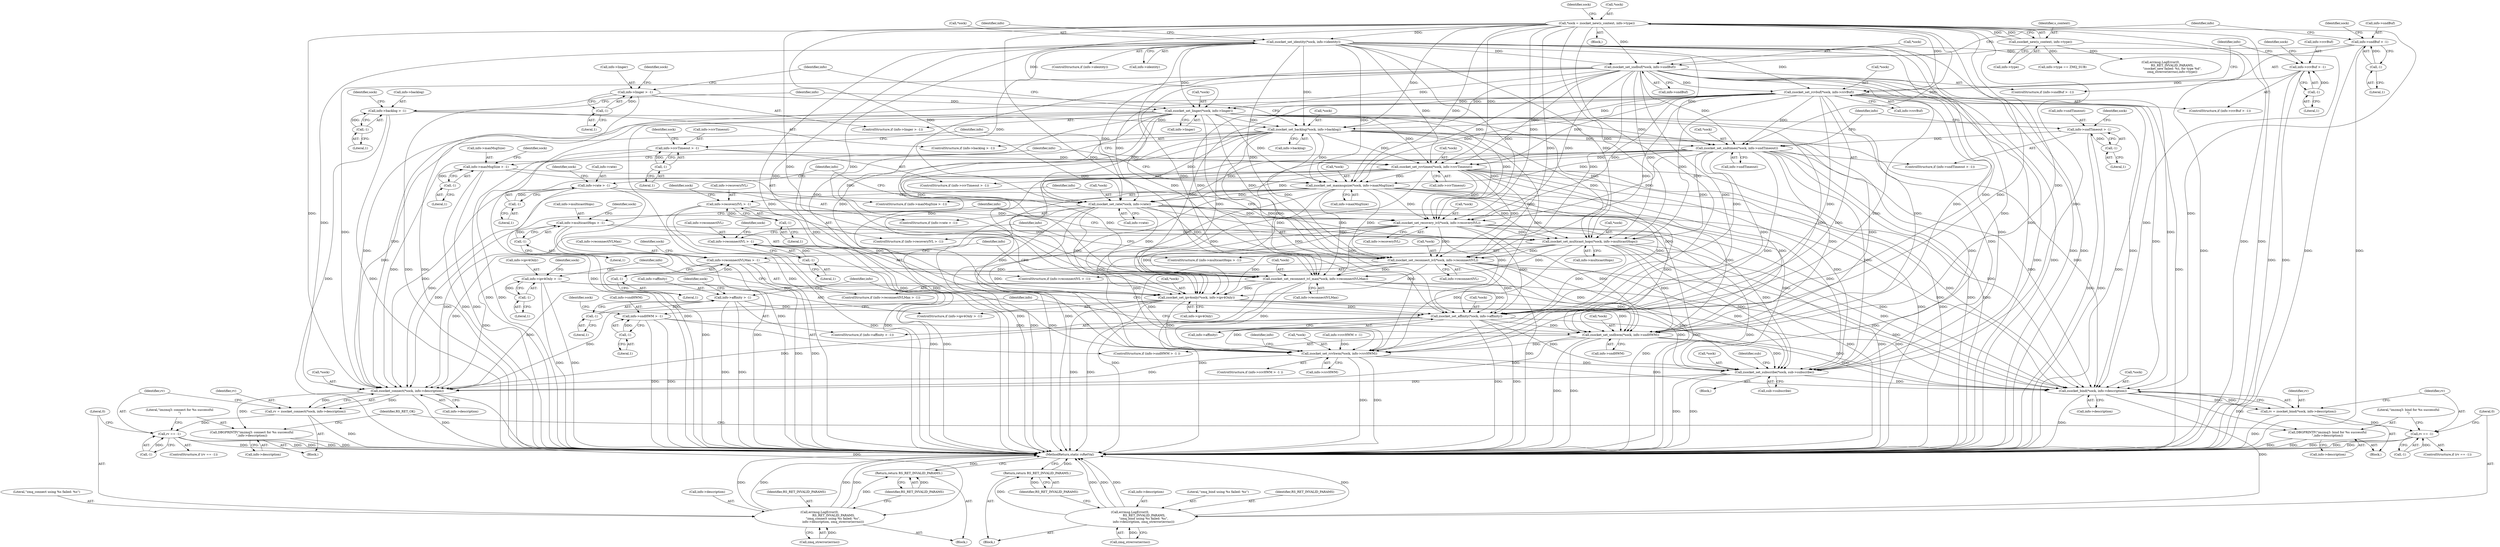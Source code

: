 digraph "0_rsyslog_062d0c671a29f7c6f7dff4a2f1f35df375bbb30b@API" {
"1000332" [label="(Call,zsocket_set_sndhwm(*sock, info->sndHWM))"];
"1000163" [label="(Call,zsocket_set_rcvbuf(*sock, info->rcvBuf))"];
"1000150" [label="(Call,zsocket_set_sndbuf(*sock, info->sndBuf))"];
"1000137" [label="(Call,zsocket_set_identity(*sock, info->identity))"];
"1000110" [label="(Call,*sock = zsocket_new(s_context, info->type))"];
"1000113" [label="(Call,zsocket_new(s_context, info->type))"];
"1000144" [label="(Call,info->sndBuf > -1)"];
"1000148" [label="(Call,-1)"];
"1000157" [label="(Call,info->rcvBuf > -1)"];
"1000161" [label="(Call,-1)"];
"1000189" [label="(Call,zsocket_set_backlog(*sock, info->backlog))"];
"1000176" [label="(Call,zsocket_set_linger(*sock, info->linger))"];
"1000170" [label="(Call,info->linger > -1)"];
"1000174" [label="(Call,-1)"];
"1000183" [label="(Call,info->backlog > -1)"];
"1000187" [label="(Call,-1)"];
"1000215" [label="(Call,zsocket_set_rcvtimeo(*sock, info->rcvTimeout))"];
"1000202" [label="(Call,zsocket_set_sndtimeo(*sock, info->sndTimeout))"];
"1000196" [label="(Call,info->sndTimeout > -1)"];
"1000200" [label="(Call,-1)"];
"1000209" [label="(Call,info->rcvTimeout > -1)"];
"1000213" [label="(Call,-1)"];
"1000254" [label="(Call,zsocket_set_recovery_ivl(*sock, info->recoveryIVL))"];
"1000228" [label="(Call,zsocket_set_maxmsgsize(*sock, info->maxMsgSize))"];
"1000222" [label="(Call,info->maxMsgSize > -1)"];
"1000226" [label="(Call,-1)"];
"1000241" [label="(Call,zsocket_set_rate(*sock, info->rate))"];
"1000235" [label="(Call,info->rate > -1)"];
"1000239" [label="(Call,-1)"];
"1000248" [label="(Call,info->recoveryIVL > -1)"];
"1000252" [label="(Call,-1)"];
"1000306" [label="(Call,zsocket_set_ipv4only(*sock, info->ipv4Only))"];
"1000280" [label="(Call,zsocket_set_reconnect_ivl(*sock, info->reconnectIVL))"];
"1000267" [label="(Call,zsocket_set_multicast_hops(*sock, info->multicastHops))"];
"1000261" [label="(Call,info->multicastHops > -1)"];
"1000265" [label="(Call,-1)"];
"1000274" [label="(Call,info->reconnectIVL > -1)"];
"1000278" [label="(Call,-1)"];
"1000293" [label="(Call,zsocket_set_reconnect_ivl_max(*sock, info->reconnectIVLMax))"];
"1000287" [label="(Call,info->reconnectIVLMax > -1)"];
"1000291" [label="(Call,-1)"];
"1000300" [label="(Call,info->ipv4Only > -1)"];
"1000304" [label="(Call,-1)"];
"1000319" [label="(Call,zsocket_set_affinity(*sock, info->affinity))"];
"1000313" [label="(Call,info->affinity > -1)"];
"1000317" [label="(Call,-1)"];
"1000326" [label="(Call,info->sndHWM > -1)"];
"1000330" [label="(Call,-1)"];
"1000345" [label="(Call,zsocket_set_rcvhwm(*sock, info->rcvHWM))"];
"1000373" [label="(Call,zsocket_set_subscribe(*sock, sub->subscribe))"];
"1000388" [label="(Call,zsocket_connect(*sock, info->description))"];
"1000386" [label="(Call,rv = zsocket_connect(*sock, info->description))"];
"1000395" [label="(Call,rv == -1)"];
"1000400" [label="(Call,errmsg.LogError(0,\n                             RS_RET_INVALID_PARAMS,\n                            \"zmq_connect using %s failed: %s\",\n                            info->description, zmq_strerror(errno)))"];
"1000409" [label="(Return,return RS_RET_INVALID_PARAMS;)"];
"1000411" [label="(Call,DBGPRINTF(\"imzmq3: connect for %s successful\n\",info->description))"];
"1000420" [label="(Call,zsocket_bind(*sock, info->description))"];
"1000418" [label="(Call,rv = zsocket_bind(*sock, info->description))"];
"1000427" [label="(Call,rv == -1)"];
"1000432" [label="(Call,errmsg.LogError(0,\n                             RS_RET_INVALID_PARAMS,\n                            \"zmq_bind using %s failed: %s\",\n                            info->description, zmq_strerror(errno)))"];
"1000441" [label="(Return,return RS_RET_INVALID_PARAMS;)"];
"1000443" [label="(Call,DBGPRINTF(\"imzmq3: bind for %s successful\n\",info->description))"];
"1000204" [label="(Identifier,sock)"];
"1000335" [label="(Call,info->sndHWM)"];
"1000161" [label="(Call,-1)"];
"1000170" [label="(Call,info->linger > -1)"];
"1000191" [label="(Identifier,sock)"];
"1000257" [label="(Call,info->recoveryIVL)"];
"1000296" [label="(Call,info->reconnectIVLMax)"];
"1000149" [label="(Literal,1)"];
"1000217" [label="(Identifier,sock)"];
"1000153" [label="(Call,info->sndBuf)"];
"1000397" [label="(Call,-1)"];
"1000444" [label="(Literal,\"imzmq3: bind for %s successful\n\")"];
"1000436" [label="(Call,info->description)"];
"1000255" [label="(Call,*sock)"];
"1000409" [label="(Return,return RS_RET_INVALID_PARAMS;)"];
"1000198" [label="(Identifier,info)"];
"1000176" [label="(Call,zsocket_set_linger(*sock, info->linger))"];
"1000146" [label="(Identifier,info)"];
"1000304" [label="(Call,-1)"];
"1000150" [label="(Call,zsocket_set_sndbuf(*sock, info->sndBuf))"];
"1000144" [label="(Call,info->sndBuf > -1)"];
"1000228" [label="(Call,zsocket_set_maxmsgsize(*sock, info->maxMsgSize))"];
"1000419" [label="(Identifier,rv)"];
"1000145" [label="(Call,info->sndBuf)"];
"1000261" [label="(Call,info->multicastHops > -1)"];
"1000265" [label="(Call,-1)"];
"1000248" [label="(Call,info->recoveryIVL > -1)"];
"1000373" [label="(Call,zsocket_set_subscribe(*sock, sub->subscribe))"];
"1000190" [label="(Call,*sock)"];
"1000387" [label="(Identifier,rv)"];
"1000151" [label="(Call,*sock)"];
"1000319" [label="(Call,zsocket_set_affinity(*sock, info->affinity))"];
"1000428" [label="(Identifier,rv)"];
"1000263" [label="(Identifier,info)"];
"1000299" [label="(ControlStructure,if (info->ipv4Only > -1))"];
"1000420" [label="(Call,zsocket_bind(*sock, info->description))"];
"1000256" [label="(Identifier,sock)"];
"1000445" [label="(Call,info->description)"];
"1000237" [label="(Identifier,info)"];
"1000278" [label="(Call,-1)"];
"1000385" [label="(Block,)"];
"1000266" [label="(Literal,1)"];
"1000313" [label="(Call,info->affinity > -1)"];
"1000429" [label="(Call,-1)"];
"1000133" [label="(ControlStructure,if (info->identity))"];
"1000213" [label="(Call,-1)"];
"1000137" [label="(Call,zsocket_set_identity(*sock, info->identity))"];
"1000388" [label="(Call,zsocket_connect(*sock, info->description))"];
"1000227" [label="(Literal,1)"];
"1000426" [label="(ControlStructure,if (rv == -1))"];
"1000165" [label="(Identifier,sock)"];
"1000159" [label="(Identifier,info)"];
"1000239" [label="(Call,-1)"];
"1000183" [label="(Call,info->backlog > -1)"];
"1000244" [label="(Call,info->rate)"];
"1000270" [label="(Call,info->multicastHops)"];
"1000400" [label="(Call,errmsg.LogError(0,\n                             RS_RET_INVALID_PARAMS,\n                            \"zmq_connect using %s failed: %s\",\n                            info->description, zmq_strerror(errno)))"];
"1000202" [label="(Call,zsocket_set_sndtimeo(*sock, info->sndTimeout))"];
"1000417" [label="(Block,)"];
"1000315" [label="(Identifier,info)"];
"1000291" [label="(Call,-1)"];
"1000328" [label="(Identifier,info)"];
"1000354" [label="(Identifier,info)"];
"1000216" [label="(Call,*sock)"];
"1000443" [label="(Call,DBGPRINTF(\"imzmq3: bind for %s successful\n\",info->description))"];
"1000431" [label="(Block,)"];
"1000289" [label="(Identifier,info)"];
"1000376" [label="(Call,sub->subscribe)"];
"1000156" [label="(ControlStructure,if (info->rcvBuf > -1))"];
"1000177" [label="(Call,*sock)"];
"1000314" [label="(Call,info->affinity)"];
"1000306" [label="(Call,zsocket_set_ipv4only(*sock, info->ipv4Only))"];
"1000427" [label="(Call,rv == -1)"];
"1000293" [label="(Call,zsocket_set_reconnect_ivl_max(*sock, info->reconnectIVLMax))"];
"1000224" [label="(Identifier,info)"];
"1000334" [label="(Identifier,sock)"];
"1000267" [label="(Call,zsocket_set_multicast_hops(*sock, info->multicastHops))"];
"1000435" [label="(Literal,\"zmq_bind using %s failed: %s\")"];
"1000346" [label="(Call,*sock)"];
"1000404" [label="(Call,info->description)"];
"1000407" [label="(Call,zmq_strerror(errno))"];
"1000402" [label="(Identifier,RS_RET_INVALID_PARAMS)"];
"1000441" [label="(Return,return RS_RET_INVALID_PARAMS;)"];
"1000395" [label="(Call,rv == -1)"];
"1000421" [label="(Call,*sock)"];
"1000188" [label="(Literal,1)"];
"1000345" [label="(Call,zsocket_set_rcvhwm(*sock, info->rcvHWM))"];
"1000333" [label="(Call,*sock)"];
"1000295" [label="(Identifier,sock)"];
"1000423" [label="(Call,info->description)"];
"1000192" [label="(Call,info->backlog)"];
"1000396" [label="(Identifier,rv)"];
"1000226" [label="(Call,-1)"];
"1000185" [label="(Identifier,info)"];
"1000325" [label="(ControlStructure,if (info->sndHWM > -1 ))"];
"1000120" [label="(Identifier,sock)"];
"1000242" [label="(Call,*sock)"];
"1000403" [label="(Literal,\"zmq_connect using %s failed: %s\")"];
"1000320" [label="(Call,*sock)"];
"1000332" [label="(Call,zsocket_set_sndhwm(*sock, info->sndHWM))"];
"1000283" [label="(Call,info->reconnectIVL)"];
"1000352" [label="(Call,info->type == ZMQ_SUB)"];
"1000338" [label="(ControlStructure,if (info->rcvHWM > -1 ))"];
"1000208" [label="(ControlStructure,if (info->rcvTimeout > -1))"];
"1000331" [label="(Literal,1)"];
"1000171" [label="(Call,info->linger)"];
"1000215" [label="(Call,zsocket_set_rcvtimeo(*sock, info->rcvTimeout))"];
"1000230" [label="(Identifier,sock)"];
"1000243" [label="(Identifier,sock)"];
"1000305" [label="(Literal,1)"];
"1000175" [label="(Literal,1)"];
"1000166" [label="(Call,info->rcvBuf)"];
"1000247" [label="(ControlStructure,if (info->recoveryIVL > -1))"];
"1000249" [label="(Call,info->recoveryIVL)"];
"1000327" [label="(Call,info->sndHWM)"];
"1000174" [label="(Call,-1)"];
"1000196" [label="(Call,info->sndTimeout > -1)"];
"1000439" [label="(Call,zmq_strerror(errno))"];
"1000442" [label="(Identifier,RS_RET_INVALID_PARAMS)"];
"1000302" [label="(Identifier,info)"];
"1000195" [label="(ControlStructure,if (info->sndTimeout > -1))"];
"1000253" [label="(Literal,1)"];
"1000234" [label="(ControlStructure,if (info->rate > -1))"];
"1000182" [label="(ControlStructure,if (info->backlog > -1))"];
"1000223" [label="(Call,info->maxMsgSize)"];
"1000218" [label="(Call,info->rcvTimeout)"];
"1000412" [label="(Literal,\"imzmq3: connect for %s successful\n\")"];
"1000122" [label="(Call,errmsg.LogError(0,\n                        RS_RET_INVALID_PARAMS,\n                        \"zsocket_new failed: %s, for type %d\",\n                        zmq_strerror(errno),info->type))"];
"1000339" [label="(Call,info->rcvHWM > -1)"];
"1000279" [label="(Literal,1)"];
"1000179" [label="(Call,info->linger)"];
"1000250" [label="(Identifier,info)"];
"1000433" [label="(Literal,0)"];
"1000434" [label="(Identifier,RS_RET_INVALID_PARAMS)"];
"1000189" [label="(Call,zsocket_set_backlog(*sock, info->backlog))"];
"1000214" [label="(Literal,1)"];
"1000280" [label="(Call,zsocket_set_reconnect_ivl(*sock, info->reconnectIVL))"];
"1000399" [label="(Block,)"];
"1000312" [label="(ControlStructure,if (info->affinity > -1))"];
"1000241" [label="(Call,zsocket_set_rate(*sock, info->rate))"];
"1000205" [label="(Call,info->sndTimeout)"];
"1000410" [label="(Identifier,RS_RET_INVALID_PARAMS)"];
"1000221" [label="(ControlStructure,if (info->maxMsgSize > -1))"];
"1000240" [label="(Literal,1)"];
"1000330" [label="(Call,-1)"];
"1000281" [label="(Call,*sock)"];
"1000401" [label="(Literal,0)"];
"1000110" [label="(Call,*sock = zsocket_new(s_context, info->type))"];
"1000187" [label="(Call,-1)"];
"1000260" [label="(ControlStructure,if (info->multicastHops > -1))"];
"1000148" [label="(Call,-1)"];
"1000162" [label="(Literal,1)"];
"1000184" [label="(Call,info->backlog)"];
"1000113" [label="(Call,zsocket_new(s_context, info->type))"];
"1000211" [label="(Identifier,info)"];
"1000231" [label="(Call,info->maxMsgSize)"];
"1000309" [label="(Call,info->ipv4Only)"];
"1000288" [label="(Call,info->reconnectIVLMax)"];
"1000169" [label="(ControlStructure,if (info->linger > -1))"];
"1000318" [label="(Literal,1)"];
"1000374" [label="(Call,*sock)"];
"1000368" [label="(Identifier,sub)"];
"1000341" [label="(Identifier,info)"];
"1000307" [label="(Call,*sock)"];
"1000301" [label="(Call,info->ipv4Only)"];
"1000450" [label="(MethodReturn,static rsRetVal)"];
"1000115" [label="(Call,info->type)"];
"1000143" [label="(ControlStructure,if (info->sndBuf > -1))"];
"1000321" [label="(Identifier,sock)"];
"1000282" [label="(Identifier,sock)"];
"1000391" [label="(Call,info->description)"];
"1000294" [label="(Call,*sock)"];
"1000449" [label="(Identifier,RS_RET_OK)"];
"1000268" [label="(Call,*sock)"];
"1000322" [label="(Call,info->affinity)"];
"1000418" [label="(Call,rv = zsocket_bind(*sock, info->description))"];
"1000235" [label="(Call,info->rate > -1)"];
"1000274" [label="(Call,info->reconnectIVL > -1)"];
"1000107" [label="(Block,)"];
"1000197" [label="(Call,info->sndTimeout)"];
"1000164" [label="(Call,*sock)"];
"1000138" [label="(Call,*sock)"];
"1000348" [label="(Call,info->rcvHWM)"];
"1000210" [label="(Call,info->rcvTimeout)"];
"1000275" [label="(Call,info->reconnectIVL)"];
"1000229" [label="(Call,*sock)"];
"1000273" [label="(ControlStructure,if (info->reconnectIVL > -1))"];
"1000254" [label="(Call,zsocket_set_recovery_ivl(*sock, info->recoveryIVL))"];
"1000203" [label="(Call,*sock)"];
"1000262" [label="(Call,info->multicastHops)"];
"1000286" [label="(ControlStructure,if (info->reconnectIVLMax > -1))"];
"1000163" [label="(Call,zsocket_set_rcvbuf(*sock, info->rcvBuf))"];
"1000201" [label="(Literal,1)"];
"1000413" [label="(Call,info->description)"];
"1000394" [label="(ControlStructure,if (rv == -1))"];
"1000236" [label="(Call,info->rate)"];
"1000157" [label="(Call,info->rcvBuf > -1)"];
"1000372" [label="(Block,)"];
"1000300" [label="(Call,info->ipv4Only > -1)"];
"1000269" [label="(Identifier,sock)"];
"1000114" [label="(Identifier,s_context)"];
"1000287" [label="(Call,info->reconnectIVLMax > -1)"];
"1000158" [label="(Call,info->rcvBuf)"];
"1000200" [label="(Call,-1)"];
"1000152" [label="(Identifier,sock)"];
"1000317" [label="(Call,-1)"];
"1000209" [label="(Call,info->rcvTimeout > -1)"];
"1000292" [label="(Literal,1)"];
"1000389" [label="(Call,*sock)"];
"1000308" [label="(Identifier,sock)"];
"1000178" [label="(Identifier,sock)"];
"1000252" [label="(Call,-1)"];
"1000386" [label="(Call,rv = zsocket_connect(*sock, info->description))"];
"1000411" [label="(Call,DBGPRINTF(\"imzmq3: connect for %s successful\n\",info->description))"];
"1000140" [label="(Call,info->identity)"];
"1000276" [label="(Identifier,info)"];
"1000432" [label="(Call,errmsg.LogError(0,\n                             RS_RET_INVALID_PARAMS,\n                            \"zmq_bind using %s failed: %s\",\n                            info->description, zmq_strerror(errno)))"];
"1000111" [label="(Call,*sock)"];
"1000172" [label="(Identifier,info)"];
"1000222" [label="(Call,info->maxMsgSize > -1)"];
"1000326" [label="(Call,info->sndHWM > -1)"];
"1000332" -> "1000325"  [label="AST: "];
"1000332" -> "1000335"  [label="CFG: "];
"1000333" -> "1000332"  [label="AST: "];
"1000335" -> "1000332"  [label="AST: "];
"1000341" -> "1000332"  [label="CFG: "];
"1000332" -> "1000450"  [label="DDG: "];
"1000332" -> "1000450"  [label="DDG: "];
"1000163" -> "1000332"  [label="DDG: "];
"1000189" -> "1000332"  [label="DDG: "];
"1000215" -> "1000332"  [label="DDG: "];
"1000254" -> "1000332"  [label="DDG: "];
"1000306" -> "1000332"  [label="DDG: "];
"1000202" -> "1000332"  [label="DDG: "];
"1000280" -> "1000332"  [label="DDG: "];
"1000241" -> "1000332"  [label="DDG: "];
"1000176" -> "1000332"  [label="DDG: "];
"1000137" -> "1000332"  [label="DDG: "];
"1000319" -> "1000332"  [label="DDG: "];
"1000110" -> "1000332"  [label="DDG: "];
"1000293" -> "1000332"  [label="DDG: "];
"1000150" -> "1000332"  [label="DDG: "];
"1000267" -> "1000332"  [label="DDG: "];
"1000228" -> "1000332"  [label="DDG: "];
"1000326" -> "1000332"  [label="DDG: "];
"1000332" -> "1000345"  [label="DDG: "];
"1000332" -> "1000373"  [label="DDG: "];
"1000332" -> "1000388"  [label="DDG: "];
"1000332" -> "1000420"  [label="DDG: "];
"1000163" -> "1000156"  [label="AST: "];
"1000163" -> "1000166"  [label="CFG: "];
"1000164" -> "1000163"  [label="AST: "];
"1000166" -> "1000163"  [label="AST: "];
"1000172" -> "1000163"  [label="CFG: "];
"1000163" -> "1000450"  [label="DDG: "];
"1000163" -> "1000450"  [label="DDG: "];
"1000150" -> "1000163"  [label="DDG: "];
"1000137" -> "1000163"  [label="DDG: "];
"1000110" -> "1000163"  [label="DDG: "];
"1000157" -> "1000163"  [label="DDG: "];
"1000163" -> "1000176"  [label="DDG: "];
"1000163" -> "1000189"  [label="DDG: "];
"1000163" -> "1000202"  [label="DDG: "];
"1000163" -> "1000215"  [label="DDG: "];
"1000163" -> "1000228"  [label="DDG: "];
"1000163" -> "1000241"  [label="DDG: "];
"1000163" -> "1000254"  [label="DDG: "];
"1000163" -> "1000267"  [label="DDG: "];
"1000163" -> "1000280"  [label="DDG: "];
"1000163" -> "1000293"  [label="DDG: "];
"1000163" -> "1000306"  [label="DDG: "];
"1000163" -> "1000319"  [label="DDG: "];
"1000163" -> "1000345"  [label="DDG: "];
"1000163" -> "1000373"  [label="DDG: "];
"1000163" -> "1000388"  [label="DDG: "];
"1000163" -> "1000420"  [label="DDG: "];
"1000150" -> "1000143"  [label="AST: "];
"1000150" -> "1000153"  [label="CFG: "];
"1000151" -> "1000150"  [label="AST: "];
"1000153" -> "1000150"  [label="AST: "];
"1000159" -> "1000150"  [label="CFG: "];
"1000150" -> "1000450"  [label="DDG: "];
"1000150" -> "1000450"  [label="DDG: "];
"1000137" -> "1000150"  [label="DDG: "];
"1000110" -> "1000150"  [label="DDG: "];
"1000144" -> "1000150"  [label="DDG: "];
"1000150" -> "1000176"  [label="DDG: "];
"1000150" -> "1000189"  [label="DDG: "];
"1000150" -> "1000202"  [label="DDG: "];
"1000150" -> "1000215"  [label="DDG: "];
"1000150" -> "1000228"  [label="DDG: "];
"1000150" -> "1000241"  [label="DDG: "];
"1000150" -> "1000254"  [label="DDG: "];
"1000150" -> "1000267"  [label="DDG: "];
"1000150" -> "1000280"  [label="DDG: "];
"1000150" -> "1000293"  [label="DDG: "];
"1000150" -> "1000306"  [label="DDG: "];
"1000150" -> "1000319"  [label="DDG: "];
"1000150" -> "1000345"  [label="DDG: "];
"1000150" -> "1000373"  [label="DDG: "];
"1000150" -> "1000388"  [label="DDG: "];
"1000150" -> "1000420"  [label="DDG: "];
"1000137" -> "1000133"  [label="AST: "];
"1000137" -> "1000140"  [label="CFG: "];
"1000138" -> "1000137"  [label="AST: "];
"1000140" -> "1000137"  [label="AST: "];
"1000146" -> "1000137"  [label="CFG: "];
"1000137" -> "1000450"  [label="DDG: "];
"1000137" -> "1000450"  [label="DDG: "];
"1000110" -> "1000137"  [label="DDG: "];
"1000137" -> "1000176"  [label="DDG: "];
"1000137" -> "1000189"  [label="DDG: "];
"1000137" -> "1000202"  [label="DDG: "];
"1000137" -> "1000215"  [label="DDG: "];
"1000137" -> "1000228"  [label="DDG: "];
"1000137" -> "1000241"  [label="DDG: "];
"1000137" -> "1000254"  [label="DDG: "];
"1000137" -> "1000267"  [label="DDG: "];
"1000137" -> "1000280"  [label="DDG: "];
"1000137" -> "1000293"  [label="DDG: "];
"1000137" -> "1000306"  [label="DDG: "];
"1000137" -> "1000319"  [label="DDG: "];
"1000137" -> "1000345"  [label="DDG: "];
"1000137" -> "1000373"  [label="DDG: "];
"1000137" -> "1000388"  [label="DDG: "];
"1000137" -> "1000420"  [label="DDG: "];
"1000110" -> "1000107"  [label="AST: "];
"1000110" -> "1000113"  [label="CFG: "];
"1000111" -> "1000110"  [label="AST: "];
"1000113" -> "1000110"  [label="AST: "];
"1000120" -> "1000110"  [label="CFG: "];
"1000110" -> "1000450"  [label="DDG: "];
"1000110" -> "1000450"  [label="DDG: "];
"1000113" -> "1000110"  [label="DDG: "];
"1000113" -> "1000110"  [label="DDG: "];
"1000110" -> "1000176"  [label="DDG: "];
"1000110" -> "1000189"  [label="DDG: "];
"1000110" -> "1000202"  [label="DDG: "];
"1000110" -> "1000215"  [label="DDG: "];
"1000110" -> "1000228"  [label="DDG: "];
"1000110" -> "1000241"  [label="DDG: "];
"1000110" -> "1000254"  [label="DDG: "];
"1000110" -> "1000267"  [label="DDG: "];
"1000110" -> "1000280"  [label="DDG: "];
"1000110" -> "1000293"  [label="DDG: "];
"1000110" -> "1000306"  [label="DDG: "];
"1000110" -> "1000319"  [label="DDG: "];
"1000110" -> "1000345"  [label="DDG: "];
"1000110" -> "1000373"  [label="DDG: "];
"1000110" -> "1000388"  [label="DDG: "];
"1000110" -> "1000420"  [label="DDG: "];
"1000113" -> "1000115"  [label="CFG: "];
"1000114" -> "1000113"  [label="AST: "];
"1000115" -> "1000113"  [label="AST: "];
"1000113" -> "1000450"  [label="DDG: "];
"1000113" -> "1000122"  [label="DDG: "];
"1000113" -> "1000352"  [label="DDG: "];
"1000144" -> "1000143"  [label="AST: "];
"1000144" -> "1000148"  [label="CFG: "];
"1000145" -> "1000144"  [label="AST: "];
"1000148" -> "1000144"  [label="AST: "];
"1000152" -> "1000144"  [label="CFG: "];
"1000159" -> "1000144"  [label="CFG: "];
"1000144" -> "1000450"  [label="DDG: "];
"1000144" -> "1000450"  [label="DDG: "];
"1000148" -> "1000144"  [label="DDG: "];
"1000148" -> "1000149"  [label="CFG: "];
"1000149" -> "1000148"  [label="AST: "];
"1000157" -> "1000156"  [label="AST: "];
"1000157" -> "1000161"  [label="CFG: "];
"1000158" -> "1000157"  [label="AST: "];
"1000161" -> "1000157"  [label="AST: "];
"1000165" -> "1000157"  [label="CFG: "];
"1000172" -> "1000157"  [label="CFG: "];
"1000157" -> "1000450"  [label="DDG: "];
"1000157" -> "1000450"  [label="DDG: "];
"1000161" -> "1000157"  [label="DDG: "];
"1000161" -> "1000162"  [label="CFG: "];
"1000162" -> "1000161"  [label="AST: "];
"1000189" -> "1000182"  [label="AST: "];
"1000189" -> "1000192"  [label="CFG: "];
"1000190" -> "1000189"  [label="AST: "];
"1000192" -> "1000189"  [label="AST: "];
"1000198" -> "1000189"  [label="CFG: "];
"1000189" -> "1000450"  [label="DDG: "];
"1000189" -> "1000450"  [label="DDG: "];
"1000176" -> "1000189"  [label="DDG: "];
"1000183" -> "1000189"  [label="DDG: "];
"1000189" -> "1000202"  [label="DDG: "];
"1000189" -> "1000215"  [label="DDG: "];
"1000189" -> "1000228"  [label="DDG: "];
"1000189" -> "1000241"  [label="DDG: "];
"1000189" -> "1000254"  [label="DDG: "];
"1000189" -> "1000267"  [label="DDG: "];
"1000189" -> "1000280"  [label="DDG: "];
"1000189" -> "1000293"  [label="DDG: "];
"1000189" -> "1000306"  [label="DDG: "];
"1000189" -> "1000319"  [label="DDG: "];
"1000189" -> "1000345"  [label="DDG: "];
"1000189" -> "1000373"  [label="DDG: "];
"1000189" -> "1000388"  [label="DDG: "];
"1000189" -> "1000420"  [label="DDG: "];
"1000176" -> "1000169"  [label="AST: "];
"1000176" -> "1000179"  [label="CFG: "];
"1000177" -> "1000176"  [label="AST: "];
"1000179" -> "1000176"  [label="AST: "];
"1000185" -> "1000176"  [label="CFG: "];
"1000176" -> "1000450"  [label="DDG: "];
"1000176" -> "1000450"  [label="DDG: "];
"1000170" -> "1000176"  [label="DDG: "];
"1000176" -> "1000202"  [label="DDG: "];
"1000176" -> "1000215"  [label="DDG: "];
"1000176" -> "1000228"  [label="DDG: "];
"1000176" -> "1000241"  [label="DDG: "];
"1000176" -> "1000254"  [label="DDG: "];
"1000176" -> "1000267"  [label="DDG: "];
"1000176" -> "1000280"  [label="DDG: "];
"1000176" -> "1000293"  [label="DDG: "];
"1000176" -> "1000306"  [label="DDG: "];
"1000176" -> "1000319"  [label="DDG: "];
"1000176" -> "1000345"  [label="DDG: "];
"1000176" -> "1000373"  [label="DDG: "];
"1000176" -> "1000388"  [label="DDG: "];
"1000176" -> "1000420"  [label="DDG: "];
"1000170" -> "1000169"  [label="AST: "];
"1000170" -> "1000174"  [label="CFG: "];
"1000171" -> "1000170"  [label="AST: "];
"1000174" -> "1000170"  [label="AST: "];
"1000178" -> "1000170"  [label="CFG: "];
"1000185" -> "1000170"  [label="CFG: "];
"1000170" -> "1000450"  [label="DDG: "];
"1000170" -> "1000450"  [label="DDG: "];
"1000174" -> "1000170"  [label="DDG: "];
"1000174" -> "1000175"  [label="CFG: "];
"1000175" -> "1000174"  [label="AST: "];
"1000183" -> "1000182"  [label="AST: "];
"1000183" -> "1000187"  [label="CFG: "];
"1000184" -> "1000183"  [label="AST: "];
"1000187" -> "1000183"  [label="AST: "];
"1000191" -> "1000183"  [label="CFG: "];
"1000198" -> "1000183"  [label="CFG: "];
"1000183" -> "1000450"  [label="DDG: "];
"1000183" -> "1000450"  [label="DDG: "];
"1000187" -> "1000183"  [label="DDG: "];
"1000187" -> "1000188"  [label="CFG: "];
"1000188" -> "1000187"  [label="AST: "];
"1000215" -> "1000208"  [label="AST: "];
"1000215" -> "1000218"  [label="CFG: "];
"1000216" -> "1000215"  [label="AST: "];
"1000218" -> "1000215"  [label="AST: "];
"1000224" -> "1000215"  [label="CFG: "];
"1000215" -> "1000450"  [label="DDG: "];
"1000215" -> "1000450"  [label="DDG: "];
"1000202" -> "1000215"  [label="DDG: "];
"1000209" -> "1000215"  [label="DDG: "];
"1000215" -> "1000228"  [label="DDG: "];
"1000215" -> "1000241"  [label="DDG: "];
"1000215" -> "1000254"  [label="DDG: "];
"1000215" -> "1000267"  [label="DDG: "];
"1000215" -> "1000280"  [label="DDG: "];
"1000215" -> "1000293"  [label="DDG: "];
"1000215" -> "1000306"  [label="DDG: "];
"1000215" -> "1000319"  [label="DDG: "];
"1000215" -> "1000345"  [label="DDG: "];
"1000215" -> "1000373"  [label="DDG: "];
"1000215" -> "1000388"  [label="DDG: "];
"1000215" -> "1000420"  [label="DDG: "];
"1000202" -> "1000195"  [label="AST: "];
"1000202" -> "1000205"  [label="CFG: "];
"1000203" -> "1000202"  [label="AST: "];
"1000205" -> "1000202"  [label="AST: "];
"1000211" -> "1000202"  [label="CFG: "];
"1000202" -> "1000450"  [label="DDG: "];
"1000202" -> "1000450"  [label="DDG: "];
"1000196" -> "1000202"  [label="DDG: "];
"1000202" -> "1000228"  [label="DDG: "];
"1000202" -> "1000241"  [label="DDG: "];
"1000202" -> "1000254"  [label="DDG: "];
"1000202" -> "1000267"  [label="DDG: "];
"1000202" -> "1000280"  [label="DDG: "];
"1000202" -> "1000293"  [label="DDG: "];
"1000202" -> "1000306"  [label="DDG: "];
"1000202" -> "1000319"  [label="DDG: "];
"1000202" -> "1000345"  [label="DDG: "];
"1000202" -> "1000373"  [label="DDG: "];
"1000202" -> "1000388"  [label="DDG: "];
"1000202" -> "1000420"  [label="DDG: "];
"1000196" -> "1000195"  [label="AST: "];
"1000196" -> "1000200"  [label="CFG: "];
"1000197" -> "1000196"  [label="AST: "];
"1000200" -> "1000196"  [label="AST: "];
"1000204" -> "1000196"  [label="CFG: "];
"1000211" -> "1000196"  [label="CFG: "];
"1000196" -> "1000450"  [label="DDG: "];
"1000196" -> "1000450"  [label="DDG: "];
"1000200" -> "1000196"  [label="DDG: "];
"1000200" -> "1000201"  [label="CFG: "];
"1000201" -> "1000200"  [label="AST: "];
"1000209" -> "1000208"  [label="AST: "];
"1000209" -> "1000213"  [label="CFG: "];
"1000210" -> "1000209"  [label="AST: "];
"1000213" -> "1000209"  [label="AST: "];
"1000217" -> "1000209"  [label="CFG: "];
"1000224" -> "1000209"  [label="CFG: "];
"1000209" -> "1000450"  [label="DDG: "];
"1000209" -> "1000450"  [label="DDG: "];
"1000213" -> "1000209"  [label="DDG: "];
"1000213" -> "1000214"  [label="CFG: "];
"1000214" -> "1000213"  [label="AST: "];
"1000254" -> "1000247"  [label="AST: "];
"1000254" -> "1000257"  [label="CFG: "];
"1000255" -> "1000254"  [label="AST: "];
"1000257" -> "1000254"  [label="AST: "];
"1000263" -> "1000254"  [label="CFG: "];
"1000254" -> "1000450"  [label="DDG: "];
"1000254" -> "1000450"  [label="DDG: "];
"1000228" -> "1000254"  [label="DDG: "];
"1000241" -> "1000254"  [label="DDG: "];
"1000248" -> "1000254"  [label="DDG: "];
"1000254" -> "1000267"  [label="DDG: "];
"1000254" -> "1000280"  [label="DDG: "];
"1000254" -> "1000293"  [label="DDG: "];
"1000254" -> "1000306"  [label="DDG: "];
"1000254" -> "1000319"  [label="DDG: "];
"1000254" -> "1000345"  [label="DDG: "];
"1000254" -> "1000373"  [label="DDG: "];
"1000254" -> "1000388"  [label="DDG: "];
"1000254" -> "1000420"  [label="DDG: "];
"1000228" -> "1000221"  [label="AST: "];
"1000228" -> "1000231"  [label="CFG: "];
"1000229" -> "1000228"  [label="AST: "];
"1000231" -> "1000228"  [label="AST: "];
"1000237" -> "1000228"  [label="CFG: "];
"1000228" -> "1000450"  [label="DDG: "];
"1000228" -> "1000450"  [label="DDG: "];
"1000222" -> "1000228"  [label="DDG: "];
"1000228" -> "1000241"  [label="DDG: "];
"1000228" -> "1000267"  [label="DDG: "];
"1000228" -> "1000280"  [label="DDG: "];
"1000228" -> "1000293"  [label="DDG: "];
"1000228" -> "1000306"  [label="DDG: "];
"1000228" -> "1000319"  [label="DDG: "];
"1000228" -> "1000345"  [label="DDG: "];
"1000228" -> "1000373"  [label="DDG: "];
"1000228" -> "1000388"  [label="DDG: "];
"1000228" -> "1000420"  [label="DDG: "];
"1000222" -> "1000221"  [label="AST: "];
"1000222" -> "1000226"  [label="CFG: "];
"1000223" -> "1000222"  [label="AST: "];
"1000226" -> "1000222"  [label="AST: "];
"1000230" -> "1000222"  [label="CFG: "];
"1000237" -> "1000222"  [label="CFG: "];
"1000222" -> "1000450"  [label="DDG: "];
"1000222" -> "1000450"  [label="DDG: "];
"1000226" -> "1000222"  [label="DDG: "];
"1000226" -> "1000227"  [label="CFG: "];
"1000227" -> "1000226"  [label="AST: "];
"1000241" -> "1000234"  [label="AST: "];
"1000241" -> "1000244"  [label="CFG: "];
"1000242" -> "1000241"  [label="AST: "];
"1000244" -> "1000241"  [label="AST: "];
"1000250" -> "1000241"  [label="CFG: "];
"1000241" -> "1000450"  [label="DDG: "];
"1000241" -> "1000450"  [label="DDG: "];
"1000235" -> "1000241"  [label="DDG: "];
"1000241" -> "1000267"  [label="DDG: "];
"1000241" -> "1000280"  [label="DDG: "];
"1000241" -> "1000293"  [label="DDG: "];
"1000241" -> "1000306"  [label="DDG: "];
"1000241" -> "1000319"  [label="DDG: "];
"1000241" -> "1000345"  [label="DDG: "];
"1000241" -> "1000373"  [label="DDG: "];
"1000241" -> "1000388"  [label="DDG: "];
"1000241" -> "1000420"  [label="DDG: "];
"1000235" -> "1000234"  [label="AST: "];
"1000235" -> "1000239"  [label="CFG: "];
"1000236" -> "1000235"  [label="AST: "];
"1000239" -> "1000235"  [label="AST: "];
"1000243" -> "1000235"  [label="CFG: "];
"1000250" -> "1000235"  [label="CFG: "];
"1000235" -> "1000450"  [label="DDG: "];
"1000235" -> "1000450"  [label="DDG: "];
"1000239" -> "1000235"  [label="DDG: "];
"1000239" -> "1000240"  [label="CFG: "];
"1000240" -> "1000239"  [label="AST: "];
"1000248" -> "1000247"  [label="AST: "];
"1000248" -> "1000252"  [label="CFG: "];
"1000249" -> "1000248"  [label="AST: "];
"1000252" -> "1000248"  [label="AST: "];
"1000256" -> "1000248"  [label="CFG: "];
"1000263" -> "1000248"  [label="CFG: "];
"1000248" -> "1000450"  [label="DDG: "];
"1000248" -> "1000450"  [label="DDG: "];
"1000252" -> "1000248"  [label="DDG: "];
"1000252" -> "1000253"  [label="CFG: "];
"1000253" -> "1000252"  [label="AST: "];
"1000306" -> "1000299"  [label="AST: "];
"1000306" -> "1000309"  [label="CFG: "];
"1000307" -> "1000306"  [label="AST: "];
"1000309" -> "1000306"  [label="AST: "];
"1000315" -> "1000306"  [label="CFG: "];
"1000306" -> "1000450"  [label="DDG: "];
"1000306" -> "1000450"  [label="DDG: "];
"1000280" -> "1000306"  [label="DDG: "];
"1000293" -> "1000306"  [label="DDG: "];
"1000267" -> "1000306"  [label="DDG: "];
"1000300" -> "1000306"  [label="DDG: "];
"1000306" -> "1000319"  [label="DDG: "];
"1000306" -> "1000345"  [label="DDG: "];
"1000306" -> "1000373"  [label="DDG: "];
"1000306" -> "1000388"  [label="DDG: "];
"1000306" -> "1000420"  [label="DDG: "];
"1000280" -> "1000273"  [label="AST: "];
"1000280" -> "1000283"  [label="CFG: "];
"1000281" -> "1000280"  [label="AST: "];
"1000283" -> "1000280"  [label="AST: "];
"1000289" -> "1000280"  [label="CFG: "];
"1000280" -> "1000450"  [label="DDG: "];
"1000280" -> "1000450"  [label="DDG: "];
"1000267" -> "1000280"  [label="DDG: "];
"1000274" -> "1000280"  [label="DDG: "];
"1000280" -> "1000293"  [label="DDG: "];
"1000280" -> "1000319"  [label="DDG: "];
"1000280" -> "1000345"  [label="DDG: "];
"1000280" -> "1000373"  [label="DDG: "];
"1000280" -> "1000388"  [label="DDG: "];
"1000280" -> "1000420"  [label="DDG: "];
"1000267" -> "1000260"  [label="AST: "];
"1000267" -> "1000270"  [label="CFG: "];
"1000268" -> "1000267"  [label="AST: "];
"1000270" -> "1000267"  [label="AST: "];
"1000276" -> "1000267"  [label="CFG: "];
"1000267" -> "1000450"  [label="DDG: "];
"1000267" -> "1000450"  [label="DDG: "];
"1000261" -> "1000267"  [label="DDG: "];
"1000267" -> "1000293"  [label="DDG: "];
"1000267" -> "1000319"  [label="DDG: "];
"1000267" -> "1000345"  [label="DDG: "];
"1000267" -> "1000373"  [label="DDG: "];
"1000267" -> "1000388"  [label="DDG: "];
"1000267" -> "1000420"  [label="DDG: "];
"1000261" -> "1000260"  [label="AST: "];
"1000261" -> "1000265"  [label="CFG: "];
"1000262" -> "1000261"  [label="AST: "];
"1000265" -> "1000261"  [label="AST: "];
"1000269" -> "1000261"  [label="CFG: "];
"1000276" -> "1000261"  [label="CFG: "];
"1000261" -> "1000450"  [label="DDG: "];
"1000261" -> "1000450"  [label="DDG: "];
"1000265" -> "1000261"  [label="DDG: "];
"1000265" -> "1000266"  [label="CFG: "];
"1000266" -> "1000265"  [label="AST: "];
"1000274" -> "1000273"  [label="AST: "];
"1000274" -> "1000278"  [label="CFG: "];
"1000275" -> "1000274"  [label="AST: "];
"1000278" -> "1000274"  [label="AST: "];
"1000282" -> "1000274"  [label="CFG: "];
"1000289" -> "1000274"  [label="CFG: "];
"1000274" -> "1000450"  [label="DDG: "];
"1000274" -> "1000450"  [label="DDG: "];
"1000278" -> "1000274"  [label="DDG: "];
"1000278" -> "1000279"  [label="CFG: "];
"1000279" -> "1000278"  [label="AST: "];
"1000293" -> "1000286"  [label="AST: "];
"1000293" -> "1000296"  [label="CFG: "];
"1000294" -> "1000293"  [label="AST: "];
"1000296" -> "1000293"  [label="AST: "];
"1000302" -> "1000293"  [label="CFG: "];
"1000293" -> "1000450"  [label="DDG: "];
"1000293" -> "1000450"  [label="DDG: "];
"1000287" -> "1000293"  [label="DDG: "];
"1000293" -> "1000319"  [label="DDG: "];
"1000293" -> "1000345"  [label="DDG: "];
"1000293" -> "1000373"  [label="DDG: "];
"1000293" -> "1000388"  [label="DDG: "];
"1000293" -> "1000420"  [label="DDG: "];
"1000287" -> "1000286"  [label="AST: "];
"1000287" -> "1000291"  [label="CFG: "];
"1000288" -> "1000287"  [label="AST: "];
"1000291" -> "1000287"  [label="AST: "];
"1000295" -> "1000287"  [label="CFG: "];
"1000302" -> "1000287"  [label="CFG: "];
"1000287" -> "1000450"  [label="DDG: "];
"1000287" -> "1000450"  [label="DDG: "];
"1000291" -> "1000287"  [label="DDG: "];
"1000291" -> "1000292"  [label="CFG: "];
"1000292" -> "1000291"  [label="AST: "];
"1000300" -> "1000299"  [label="AST: "];
"1000300" -> "1000304"  [label="CFG: "];
"1000301" -> "1000300"  [label="AST: "];
"1000304" -> "1000300"  [label="AST: "];
"1000308" -> "1000300"  [label="CFG: "];
"1000315" -> "1000300"  [label="CFG: "];
"1000300" -> "1000450"  [label="DDG: "];
"1000300" -> "1000450"  [label="DDG: "];
"1000304" -> "1000300"  [label="DDG: "];
"1000304" -> "1000305"  [label="CFG: "];
"1000305" -> "1000304"  [label="AST: "];
"1000319" -> "1000312"  [label="AST: "];
"1000319" -> "1000322"  [label="CFG: "];
"1000320" -> "1000319"  [label="AST: "];
"1000322" -> "1000319"  [label="AST: "];
"1000328" -> "1000319"  [label="CFG: "];
"1000319" -> "1000450"  [label="DDG: "];
"1000319" -> "1000450"  [label="DDG: "];
"1000313" -> "1000319"  [label="DDG: "];
"1000319" -> "1000345"  [label="DDG: "];
"1000319" -> "1000373"  [label="DDG: "];
"1000319" -> "1000388"  [label="DDG: "];
"1000319" -> "1000420"  [label="DDG: "];
"1000313" -> "1000312"  [label="AST: "];
"1000313" -> "1000317"  [label="CFG: "];
"1000314" -> "1000313"  [label="AST: "];
"1000317" -> "1000313"  [label="AST: "];
"1000321" -> "1000313"  [label="CFG: "];
"1000328" -> "1000313"  [label="CFG: "];
"1000313" -> "1000450"  [label="DDG: "];
"1000313" -> "1000450"  [label="DDG: "];
"1000317" -> "1000313"  [label="DDG: "];
"1000317" -> "1000318"  [label="CFG: "];
"1000318" -> "1000317"  [label="AST: "];
"1000326" -> "1000325"  [label="AST: "];
"1000326" -> "1000330"  [label="CFG: "];
"1000327" -> "1000326"  [label="AST: "];
"1000330" -> "1000326"  [label="AST: "];
"1000334" -> "1000326"  [label="CFG: "];
"1000341" -> "1000326"  [label="CFG: "];
"1000326" -> "1000450"  [label="DDG: "];
"1000326" -> "1000450"  [label="DDG: "];
"1000330" -> "1000326"  [label="DDG: "];
"1000330" -> "1000331"  [label="CFG: "];
"1000331" -> "1000330"  [label="AST: "];
"1000345" -> "1000338"  [label="AST: "];
"1000345" -> "1000348"  [label="CFG: "];
"1000346" -> "1000345"  [label="AST: "];
"1000348" -> "1000345"  [label="AST: "];
"1000354" -> "1000345"  [label="CFG: "];
"1000345" -> "1000450"  [label="DDG: "];
"1000345" -> "1000450"  [label="DDG: "];
"1000339" -> "1000345"  [label="DDG: "];
"1000345" -> "1000373"  [label="DDG: "];
"1000345" -> "1000388"  [label="DDG: "];
"1000345" -> "1000420"  [label="DDG: "];
"1000373" -> "1000372"  [label="AST: "];
"1000373" -> "1000376"  [label="CFG: "];
"1000374" -> "1000373"  [label="AST: "];
"1000376" -> "1000373"  [label="AST: "];
"1000368" -> "1000373"  [label="CFG: "];
"1000373" -> "1000450"  [label="DDG: "];
"1000373" -> "1000450"  [label="DDG: "];
"1000373" -> "1000388"  [label="DDG: "];
"1000373" -> "1000420"  [label="DDG: "];
"1000388" -> "1000386"  [label="AST: "];
"1000388" -> "1000391"  [label="CFG: "];
"1000389" -> "1000388"  [label="AST: "];
"1000391" -> "1000388"  [label="AST: "];
"1000386" -> "1000388"  [label="CFG: "];
"1000388" -> "1000450"  [label="DDG: "];
"1000388" -> "1000386"  [label="DDG: "];
"1000388" -> "1000386"  [label="DDG: "];
"1000388" -> "1000400"  [label="DDG: "];
"1000388" -> "1000411"  [label="DDG: "];
"1000386" -> "1000385"  [label="AST: "];
"1000387" -> "1000386"  [label="AST: "];
"1000396" -> "1000386"  [label="CFG: "];
"1000386" -> "1000450"  [label="DDG: "];
"1000386" -> "1000395"  [label="DDG: "];
"1000395" -> "1000394"  [label="AST: "];
"1000395" -> "1000397"  [label="CFG: "];
"1000396" -> "1000395"  [label="AST: "];
"1000397" -> "1000395"  [label="AST: "];
"1000401" -> "1000395"  [label="CFG: "];
"1000412" -> "1000395"  [label="CFG: "];
"1000395" -> "1000450"  [label="DDG: "];
"1000395" -> "1000450"  [label="DDG: "];
"1000395" -> "1000450"  [label="DDG: "];
"1000397" -> "1000395"  [label="DDG: "];
"1000400" -> "1000399"  [label="AST: "];
"1000400" -> "1000407"  [label="CFG: "];
"1000401" -> "1000400"  [label="AST: "];
"1000402" -> "1000400"  [label="AST: "];
"1000403" -> "1000400"  [label="AST: "];
"1000404" -> "1000400"  [label="AST: "];
"1000407" -> "1000400"  [label="AST: "];
"1000410" -> "1000400"  [label="CFG: "];
"1000400" -> "1000450"  [label="DDG: "];
"1000400" -> "1000450"  [label="DDG: "];
"1000400" -> "1000450"  [label="DDG: "];
"1000400" -> "1000450"  [label="DDG: "];
"1000407" -> "1000400"  [label="DDG: "];
"1000400" -> "1000409"  [label="DDG: "];
"1000409" -> "1000399"  [label="AST: "];
"1000409" -> "1000410"  [label="CFG: "];
"1000410" -> "1000409"  [label="AST: "];
"1000450" -> "1000409"  [label="CFG: "];
"1000409" -> "1000450"  [label="DDG: "];
"1000410" -> "1000409"  [label="DDG: "];
"1000411" -> "1000385"  [label="AST: "];
"1000411" -> "1000413"  [label="CFG: "];
"1000412" -> "1000411"  [label="AST: "];
"1000413" -> "1000411"  [label="AST: "];
"1000449" -> "1000411"  [label="CFG: "];
"1000411" -> "1000450"  [label="DDG: "];
"1000411" -> "1000450"  [label="DDG: "];
"1000420" -> "1000418"  [label="AST: "];
"1000420" -> "1000423"  [label="CFG: "];
"1000421" -> "1000420"  [label="AST: "];
"1000423" -> "1000420"  [label="AST: "];
"1000418" -> "1000420"  [label="CFG: "];
"1000420" -> "1000450"  [label="DDG: "];
"1000420" -> "1000418"  [label="DDG: "];
"1000420" -> "1000418"  [label="DDG: "];
"1000420" -> "1000432"  [label="DDG: "];
"1000420" -> "1000443"  [label="DDG: "];
"1000418" -> "1000417"  [label="AST: "];
"1000419" -> "1000418"  [label="AST: "];
"1000428" -> "1000418"  [label="CFG: "];
"1000418" -> "1000450"  [label="DDG: "];
"1000418" -> "1000427"  [label="DDG: "];
"1000427" -> "1000426"  [label="AST: "];
"1000427" -> "1000429"  [label="CFG: "];
"1000428" -> "1000427"  [label="AST: "];
"1000429" -> "1000427"  [label="AST: "];
"1000433" -> "1000427"  [label="CFG: "];
"1000444" -> "1000427"  [label="CFG: "];
"1000427" -> "1000450"  [label="DDG: "];
"1000427" -> "1000450"  [label="DDG: "];
"1000427" -> "1000450"  [label="DDG: "];
"1000429" -> "1000427"  [label="DDG: "];
"1000432" -> "1000431"  [label="AST: "];
"1000432" -> "1000439"  [label="CFG: "];
"1000433" -> "1000432"  [label="AST: "];
"1000434" -> "1000432"  [label="AST: "];
"1000435" -> "1000432"  [label="AST: "];
"1000436" -> "1000432"  [label="AST: "];
"1000439" -> "1000432"  [label="AST: "];
"1000442" -> "1000432"  [label="CFG: "];
"1000432" -> "1000450"  [label="DDG: "];
"1000432" -> "1000450"  [label="DDG: "];
"1000432" -> "1000450"  [label="DDG: "];
"1000432" -> "1000450"  [label="DDG: "];
"1000439" -> "1000432"  [label="DDG: "];
"1000432" -> "1000441"  [label="DDG: "];
"1000441" -> "1000431"  [label="AST: "];
"1000441" -> "1000442"  [label="CFG: "];
"1000442" -> "1000441"  [label="AST: "];
"1000450" -> "1000441"  [label="CFG: "];
"1000441" -> "1000450"  [label="DDG: "];
"1000442" -> "1000441"  [label="DDG: "];
"1000443" -> "1000417"  [label="AST: "];
"1000443" -> "1000445"  [label="CFG: "];
"1000444" -> "1000443"  [label="AST: "];
"1000445" -> "1000443"  [label="AST: "];
"1000449" -> "1000443"  [label="CFG: "];
"1000443" -> "1000450"  [label="DDG: "];
"1000443" -> "1000450"  [label="DDG: "];
}
